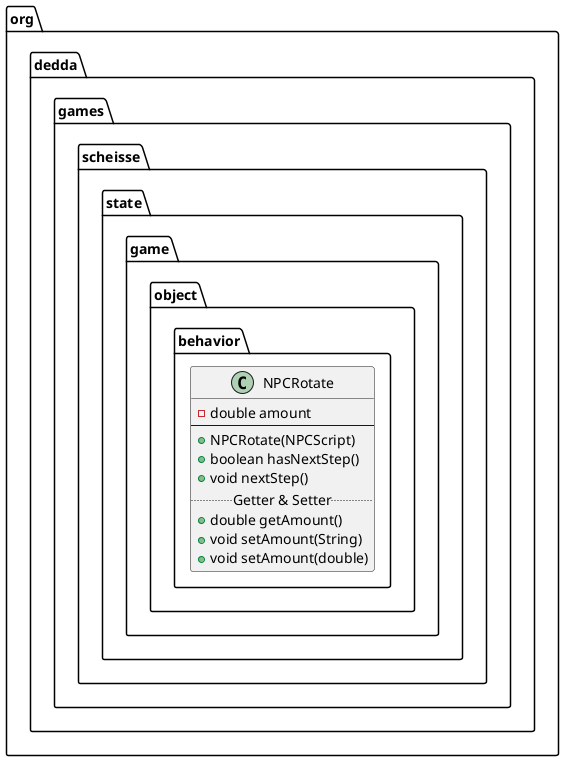 @startuml
class org.dedda.games.scheisse.state.game.object.behavior.NPCRotate{
    - double amount
    --
    + NPCRotate(NPCScript)
    + boolean hasNextStep()
    + void nextStep()
    .. Getter & Setter ..
    + double getAmount()
    + void setAmount(String)
    + void setAmount(double)
}
@enduml